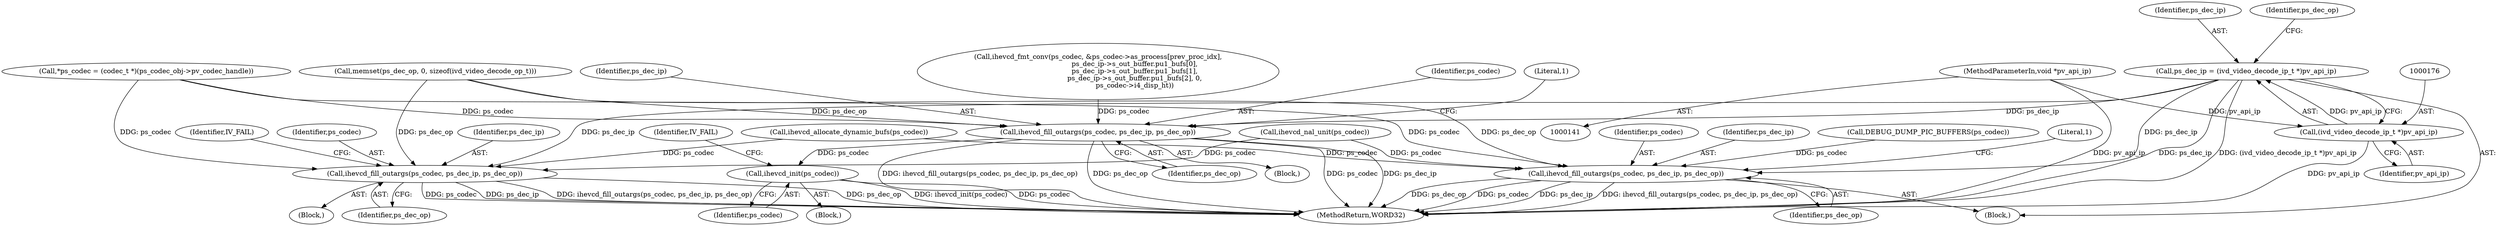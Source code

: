 digraph "0_Android_87fb7909c49e6a4510ba86ace1ffc83459c7e1b9@pointer" {
"1000173" [label="(Call,ps_dec_ip = (ivd_video_decode_ip_t *)pv_api_ip)"];
"1000175" [label="(Call,(ivd_video_decode_ip_t *)pv_api_ip)"];
"1000143" [label="(MethodParameterIn,void *pv_api_ip)"];
"1000600" [label="(Call,ihevcd_fill_outargs(ps_codec, ps_dec_ip, ps_dec_op))"];
"1000693" [label="(Call,ihevcd_init(ps_codec))"];
"1001243" [label="(Call,ihevcd_fill_outargs(ps_codec, ps_dec_ip, ps_dec_op))"];
"1001835" [label="(Call,ihevcd_fill_outargs(ps_codec, ps_dec_ip, ps_dec_op))"];
"1000603" [label="(Identifier,ps_dec_op)"];
"1000694" [label="(Identifier,ps_codec)"];
"1001841" [label="(Literal,1)"];
"1000175" [label="(Call,(ivd_video_decode_ip_t *)pv_api_ip)"];
"1000693" [label="(Call,ihevcd_init(ps_codec))"];
"1001237" [label="(Block,)"];
"1000696" [label="(Identifier,IV_FAIL)"];
"1000692" [label="(Block,)"];
"1001244" [label="(Identifier,ps_codec)"];
"1001836" [label="(Identifier,ps_codec)"];
"1001198" [label="(Call,ihevcd_allocate_dynamic_bufs(ps_codec))"];
"1000606" [label="(Literal,1)"];
"1000143" [label="(MethodParameterIn,void *pv_api_ip)"];
"1001918" [label="(MethodReturn,WORD32)"];
"1001245" [label="(Identifier,ps_dec_ip)"];
"1000173" [label="(Call,ps_dec_ip = (ivd_video_decode_ip_t *)pv_api_ip)"];
"1000986" [label="(Call,ihevcd_nal_unit(ps_codec))"];
"1000602" [label="(Identifier,ps_dec_ip)"];
"1001248" [label="(Identifier,IV_FAIL)"];
"1000174" [label="(Identifier,ps_dec_ip)"];
"1001246" [label="(Identifier,ps_dec_op)"];
"1001838" [label="(Identifier,ps_dec_op)"];
"1001837" [label="(Identifier,ps_dec_ip)"];
"1001243" [label="(Call,ihevcd_fill_outargs(ps_codec, ps_dec_ip, ps_dec_op))"];
"1001835" [label="(Call,ihevcd_fill_outargs(ps_codec, ps_dec_ip, ps_dec_op))"];
"1000472" [label="(Block,)"];
"1001829" [label="(Call,DEBUG_DUMP_PIC_BUFFERS(ps_codec))"];
"1000190" [label="(Call,memset(ps_dec_op, 0, sizeof(ivd_video_decode_op_t)))"];
"1000145" [label="(Block,)"];
"1000177" [label="(Identifier,pv_api_ip)"];
"1000179" [label="(Identifier,ps_dec_op)"];
"1000600" [label="(Call,ihevcd_fill_outargs(ps_codec, ps_dec_ip, ps_dec_op))"];
"1000557" [label="(Call,ihevcd_fmt_conv(ps_codec, &ps_codec->as_process[prev_proc_idx],\n                                  ps_dec_ip->s_out_buffer.pu1_bufs[0],\n                                  ps_dec_ip->s_out_buffer.pu1_bufs[1],\n                                  ps_dec_ip->s_out_buffer.pu1_bufs[2], 0,\n                                  ps_codec->i4_disp_ht))"];
"1000601" [label="(Identifier,ps_codec)"];
"1000151" [label="(Call,*ps_codec = (codec_t *)(ps_codec_obj->pv_codec_handle))"];
"1000173" -> "1000145"  [label="AST: "];
"1000173" -> "1000175"  [label="CFG: "];
"1000174" -> "1000173"  [label="AST: "];
"1000175" -> "1000173"  [label="AST: "];
"1000179" -> "1000173"  [label="CFG: "];
"1000173" -> "1001918"  [label="DDG: ps_dec_ip"];
"1000173" -> "1001918"  [label="DDG: (ivd_video_decode_ip_t *)pv_api_ip"];
"1000175" -> "1000173"  [label="DDG: pv_api_ip"];
"1000173" -> "1000600"  [label="DDG: ps_dec_ip"];
"1000173" -> "1001243"  [label="DDG: ps_dec_ip"];
"1000173" -> "1001835"  [label="DDG: ps_dec_ip"];
"1000175" -> "1000177"  [label="CFG: "];
"1000176" -> "1000175"  [label="AST: "];
"1000177" -> "1000175"  [label="AST: "];
"1000175" -> "1001918"  [label="DDG: pv_api_ip"];
"1000143" -> "1000175"  [label="DDG: pv_api_ip"];
"1000143" -> "1000141"  [label="AST: "];
"1000143" -> "1001918"  [label="DDG: pv_api_ip"];
"1000600" -> "1000472"  [label="AST: "];
"1000600" -> "1000603"  [label="CFG: "];
"1000601" -> "1000600"  [label="AST: "];
"1000602" -> "1000600"  [label="AST: "];
"1000603" -> "1000600"  [label="AST: "];
"1000606" -> "1000600"  [label="CFG: "];
"1000600" -> "1001918"  [label="DDG: ps_dec_ip"];
"1000600" -> "1001918"  [label="DDG: ihevcd_fill_outargs(ps_codec, ps_dec_ip, ps_dec_op)"];
"1000600" -> "1001918"  [label="DDG: ps_dec_op"];
"1000600" -> "1001918"  [label="DDG: ps_codec"];
"1000151" -> "1000600"  [label="DDG: ps_codec"];
"1000557" -> "1000600"  [label="DDG: ps_codec"];
"1000190" -> "1000600"  [label="DDG: ps_dec_op"];
"1000600" -> "1000693"  [label="DDG: ps_codec"];
"1000693" -> "1000692"  [label="AST: "];
"1000693" -> "1000694"  [label="CFG: "];
"1000694" -> "1000693"  [label="AST: "];
"1000696" -> "1000693"  [label="CFG: "];
"1000693" -> "1001918"  [label="DDG: ihevcd_init(ps_codec)"];
"1000693" -> "1001918"  [label="DDG: ps_codec"];
"1001243" -> "1001237"  [label="AST: "];
"1001243" -> "1001246"  [label="CFG: "];
"1001244" -> "1001243"  [label="AST: "];
"1001245" -> "1001243"  [label="AST: "];
"1001246" -> "1001243"  [label="AST: "];
"1001248" -> "1001243"  [label="CFG: "];
"1001243" -> "1001918"  [label="DDG: ihevcd_fill_outargs(ps_codec, ps_dec_ip, ps_dec_op)"];
"1001243" -> "1001918"  [label="DDG: ps_dec_op"];
"1001243" -> "1001918"  [label="DDG: ps_codec"];
"1001243" -> "1001918"  [label="DDG: ps_dec_ip"];
"1001198" -> "1001243"  [label="DDG: ps_codec"];
"1000151" -> "1001243"  [label="DDG: ps_codec"];
"1000986" -> "1001243"  [label="DDG: ps_codec"];
"1000190" -> "1001243"  [label="DDG: ps_dec_op"];
"1001835" -> "1000145"  [label="AST: "];
"1001835" -> "1001838"  [label="CFG: "];
"1001836" -> "1001835"  [label="AST: "];
"1001837" -> "1001835"  [label="AST: "];
"1001838" -> "1001835"  [label="AST: "];
"1001841" -> "1001835"  [label="CFG: "];
"1001835" -> "1001918"  [label="DDG: ps_dec_op"];
"1001835" -> "1001918"  [label="DDG: ps_codec"];
"1001835" -> "1001918"  [label="DDG: ps_dec_ip"];
"1001835" -> "1001918"  [label="DDG: ihevcd_fill_outargs(ps_codec, ps_dec_ip, ps_dec_op)"];
"1001198" -> "1001835"  [label="DDG: ps_codec"];
"1001829" -> "1001835"  [label="DDG: ps_codec"];
"1000151" -> "1001835"  [label="DDG: ps_codec"];
"1000986" -> "1001835"  [label="DDG: ps_codec"];
"1000190" -> "1001835"  [label="DDG: ps_dec_op"];
}
